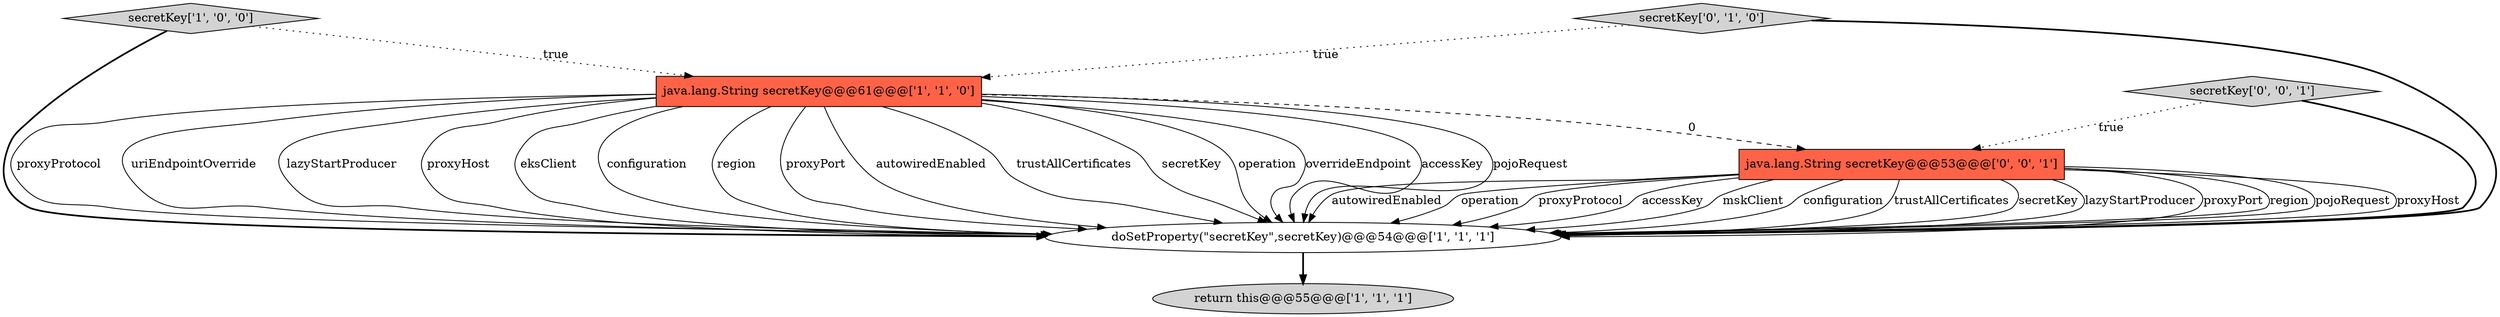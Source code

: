digraph {
1 [style = filled, label = "secretKey['1', '0', '0']", fillcolor = lightgray, shape = diamond image = "AAA0AAABBB1BBB"];
5 [style = filled, label = "secretKey['0', '0', '1']", fillcolor = lightgray, shape = diamond image = "AAA0AAABBB3BBB"];
3 [style = filled, label = "doSetProperty(\"secretKey\",secretKey)@@@54@@@['1', '1', '1']", fillcolor = white, shape = ellipse image = "AAA0AAABBB1BBB"];
2 [style = filled, label = "java.lang.String secretKey@@@61@@@['1', '1', '0']", fillcolor = tomato, shape = box image = "AAA0AAABBB1BBB"];
6 [style = filled, label = "java.lang.String secretKey@@@53@@@['0', '0', '1']", fillcolor = tomato, shape = box image = "AAA0AAABBB3BBB"];
0 [style = filled, label = "return this@@@55@@@['1', '1', '1']", fillcolor = lightgray, shape = ellipse image = "AAA0AAABBB1BBB"];
4 [style = filled, label = "secretKey['0', '1', '0']", fillcolor = lightgray, shape = diamond image = "AAA0AAABBB2BBB"];
5->3 [style = bold, label=""];
4->3 [style = bold, label=""];
6->3 [style = solid, label="autowiredEnabled"];
2->3 [style = solid, label="proxyProtocol"];
2->3 [style = solid, label="uriEndpointOverride"];
6->3 [style = solid, label="operation"];
6->3 [style = solid, label="proxyProtocol"];
1->3 [style = bold, label=""];
5->6 [style = dotted, label="true"];
6->3 [style = solid, label="accessKey"];
6->3 [style = solid, label="mskClient"];
6->3 [style = solid, label="configuration"];
2->3 [style = solid, label="lazyStartProducer"];
2->3 [style = solid, label="proxyHost"];
3->0 [style = bold, label=""];
2->3 [style = solid, label="eksClient"];
2->3 [style = solid, label="configuration"];
2->3 [style = solid, label="region"];
2->3 [style = solid, label="proxyPort"];
2->3 [style = solid, label="autowiredEnabled"];
6->3 [style = solid, label="trustAllCertificates"];
6->3 [style = solid, label="secretKey"];
2->3 [style = solid, label="trustAllCertificates"];
6->3 [style = solid, label="lazyStartProducer"];
2->3 [style = solid, label="secretKey"];
2->6 [style = dashed, label="0"];
2->3 [style = solid, label="operation"];
6->3 [style = solid, label="proxyPort"];
2->3 [style = solid, label="overrideEndpoint"];
6->3 [style = solid, label="region"];
1->2 [style = dotted, label="true"];
6->3 [style = solid, label="pojoRequest"];
2->3 [style = solid, label="accessKey"];
4->2 [style = dotted, label="true"];
2->3 [style = solid, label="pojoRequest"];
6->3 [style = solid, label="proxyHost"];
}
